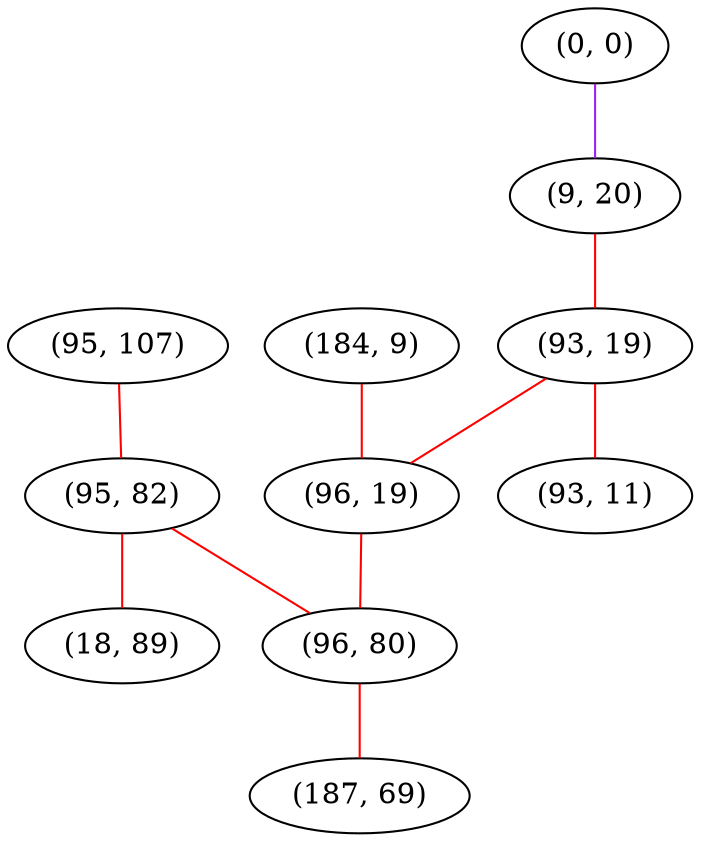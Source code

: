 graph "" {
"(184, 9)";
"(95, 107)";
"(0, 0)";
"(95, 82)";
"(9, 20)";
"(93, 19)";
"(96, 19)";
"(93, 11)";
"(18, 89)";
"(96, 80)";
"(187, 69)";
"(184, 9)" -- "(96, 19)"  [color=red, key=0, weight=1];
"(95, 107)" -- "(95, 82)"  [color=red, key=0, weight=1];
"(0, 0)" -- "(9, 20)"  [color=purple, key=0, weight=4];
"(95, 82)" -- "(96, 80)"  [color=red, key=0, weight=1];
"(95, 82)" -- "(18, 89)"  [color=red, key=0, weight=1];
"(9, 20)" -- "(93, 19)"  [color=red, key=0, weight=1];
"(93, 19)" -- "(96, 19)"  [color=red, key=0, weight=1];
"(93, 19)" -- "(93, 11)"  [color=red, key=0, weight=1];
"(96, 19)" -- "(96, 80)"  [color=red, key=0, weight=1];
"(96, 80)" -- "(187, 69)"  [color=red, key=0, weight=1];
}
